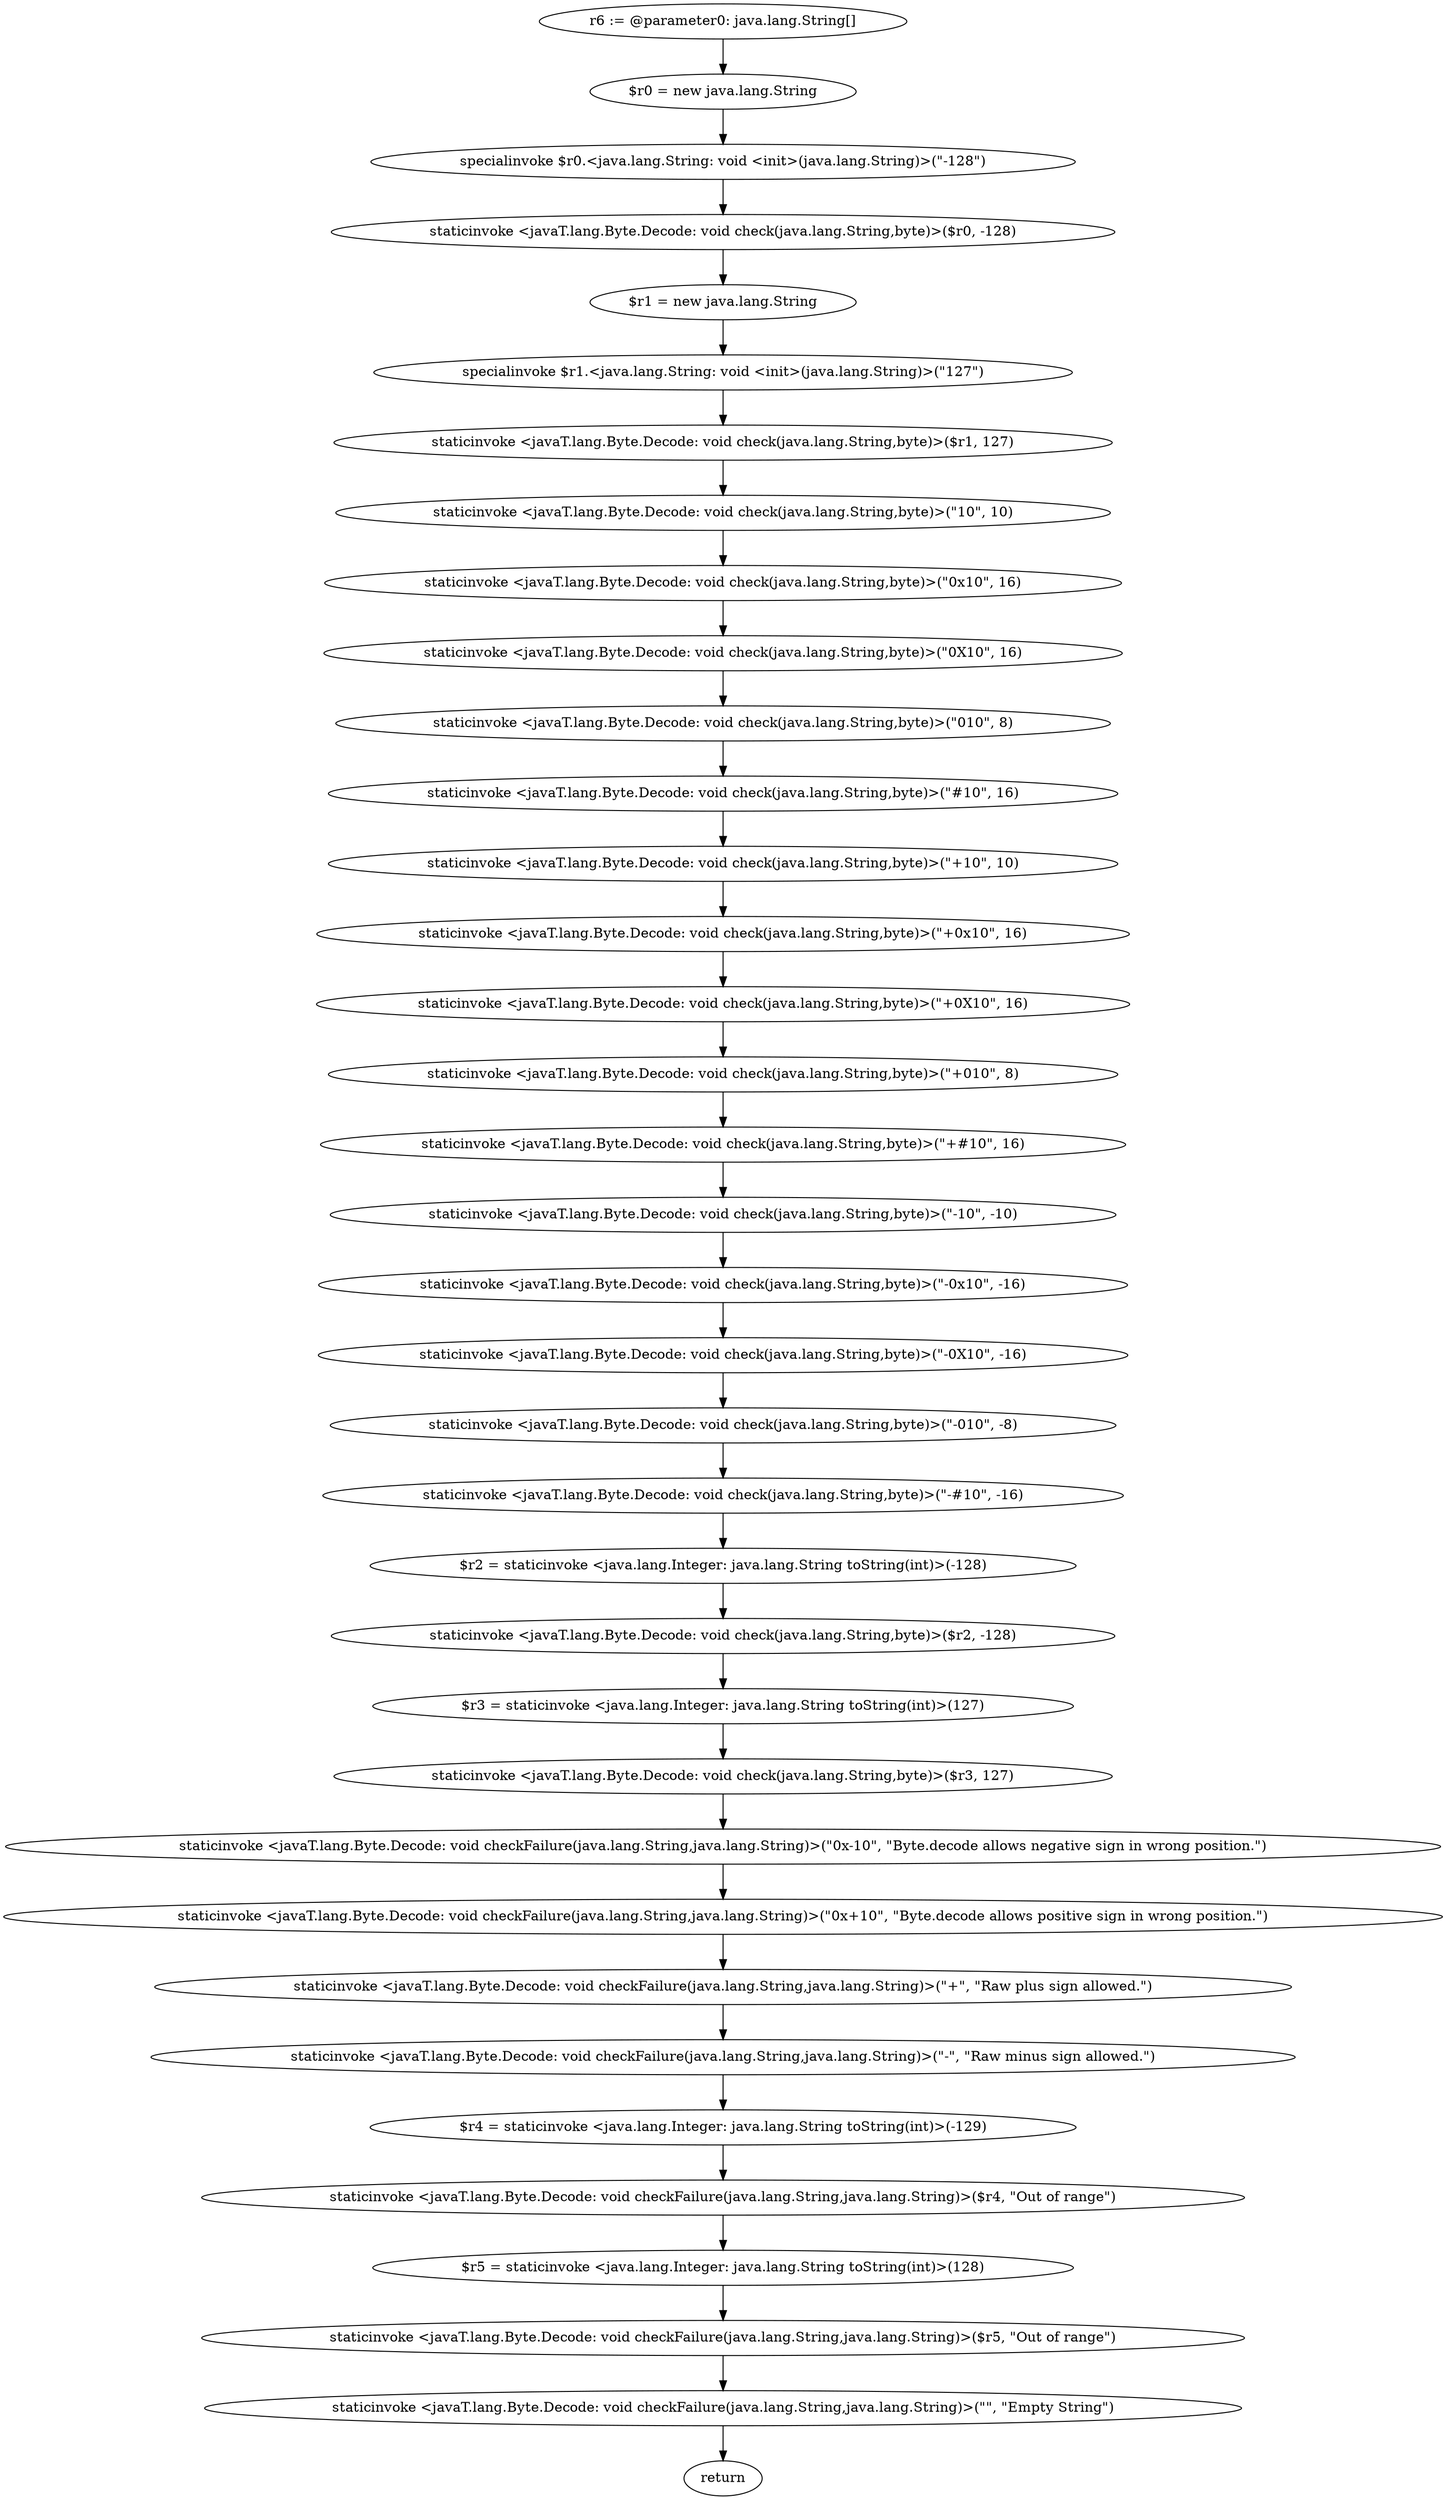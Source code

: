 digraph "unitGraph" {
    "r6 := @parameter0: java.lang.String[]"
    "$r0 = new java.lang.String"
    "specialinvoke $r0.<java.lang.String: void <init>(java.lang.String)>(\"-128\")"
    "staticinvoke <javaT.lang.Byte.Decode: void check(java.lang.String,byte)>($r0, -128)"
    "$r1 = new java.lang.String"
    "specialinvoke $r1.<java.lang.String: void <init>(java.lang.String)>(\"127\")"
    "staticinvoke <javaT.lang.Byte.Decode: void check(java.lang.String,byte)>($r1, 127)"
    "staticinvoke <javaT.lang.Byte.Decode: void check(java.lang.String,byte)>(\"10\", 10)"
    "staticinvoke <javaT.lang.Byte.Decode: void check(java.lang.String,byte)>(\"0x10\", 16)"
    "staticinvoke <javaT.lang.Byte.Decode: void check(java.lang.String,byte)>(\"0X10\", 16)"
    "staticinvoke <javaT.lang.Byte.Decode: void check(java.lang.String,byte)>(\"010\", 8)"
    "staticinvoke <javaT.lang.Byte.Decode: void check(java.lang.String,byte)>(\"#10\", 16)"
    "staticinvoke <javaT.lang.Byte.Decode: void check(java.lang.String,byte)>(\"+10\", 10)"
    "staticinvoke <javaT.lang.Byte.Decode: void check(java.lang.String,byte)>(\"+0x10\", 16)"
    "staticinvoke <javaT.lang.Byte.Decode: void check(java.lang.String,byte)>(\"+0X10\", 16)"
    "staticinvoke <javaT.lang.Byte.Decode: void check(java.lang.String,byte)>(\"+010\", 8)"
    "staticinvoke <javaT.lang.Byte.Decode: void check(java.lang.String,byte)>(\"+#10\", 16)"
    "staticinvoke <javaT.lang.Byte.Decode: void check(java.lang.String,byte)>(\"-10\", -10)"
    "staticinvoke <javaT.lang.Byte.Decode: void check(java.lang.String,byte)>(\"-0x10\", -16)"
    "staticinvoke <javaT.lang.Byte.Decode: void check(java.lang.String,byte)>(\"-0X10\", -16)"
    "staticinvoke <javaT.lang.Byte.Decode: void check(java.lang.String,byte)>(\"-010\", -8)"
    "staticinvoke <javaT.lang.Byte.Decode: void check(java.lang.String,byte)>(\"-#10\", -16)"
    "$r2 = staticinvoke <java.lang.Integer: java.lang.String toString(int)>(-128)"
    "staticinvoke <javaT.lang.Byte.Decode: void check(java.lang.String,byte)>($r2, -128)"
    "$r3 = staticinvoke <java.lang.Integer: java.lang.String toString(int)>(127)"
    "staticinvoke <javaT.lang.Byte.Decode: void check(java.lang.String,byte)>($r3, 127)"
    "staticinvoke <javaT.lang.Byte.Decode: void checkFailure(java.lang.String,java.lang.String)>(\"0x-10\", \"Byte.decode allows negative sign in wrong position.\")"
    "staticinvoke <javaT.lang.Byte.Decode: void checkFailure(java.lang.String,java.lang.String)>(\"0x+10\", \"Byte.decode allows positive sign in wrong position.\")"
    "staticinvoke <javaT.lang.Byte.Decode: void checkFailure(java.lang.String,java.lang.String)>(\"+\", \"Raw plus sign allowed.\")"
    "staticinvoke <javaT.lang.Byte.Decode: void checkFailure(java.lang.String,java.lang.String)>(\"-\", \"Raw minus sign allowed.\")"
    "$r4 = staticinvoke <java.lang.Integer: java.lang.String toString(int)>(-129)"
    "staticinvoke <javaT.lang.Byte.Decode: void checkFailure(java.lang.String,java.lang.String)>($r4, \"Out of range\")"
    "$r5 = staticinvoke <java.lang.Integer: java.lang.String toString(int)>(128)"
    "staticinvoke <javaT.lang.Byte.Decode: void checkFailure(java.lang.String,java.lang.String)>($r5, \"Out of range\")"
    "staticinvoke <javaT.lang.Byte.Decode: void checkFailure(java.lang.String,java.lang.String)>(\"\", \"Empty String\")"
    "return"
    "r6 := @parameter0: java.lang.String[]"->"$r0 = new java.lang.String";
    "$r0 = new java.lang.String"->"specialinvoke $r0.<java.lang.String: void <init>(java.lang.String)>(\"-128\")";
    "specialinvoke $r0.<java.lang.String: void <init>(java.lang.String)>(\"-128\")"->"staticinvoke <javaT.lang.Byte.Decode: void check(java.lang.String,byte)>($r0, -128)";
    "staticinvoke <javaT.lang.Byte.Decode: void check(java.lang.String,byte)>($r0, -128)"->"$r1 = new java.lang.String";
    "$r1 = new java.lang.String"->"specialinvoke $r1.<java.lang.String: void <init>(java.lang.String)>(\"127\")";
    "specialinvoke $r1.<java.lang.String: void <init>(java.lang.String)>(\"127\")"->"staticinvoke <javaT.lang.Byte.Decode: void check(java.lang.String,byte)>($r1, 127)";
    "staticinvoke <javaT.lang.Byte.Decode: void check(java.lang.String,byte)>($r1, 127)"->"staticinvoke <javaT.lang.Byte.Decode: void check(java.lang.String,byte)>(\"10\", 10)";
    "staticinvoke <javaT.lang.Byte.Decode: void check(java.lang.String,byte)>(\"10\", 10)"->"staticinvoke <javaT.lang.Byte.Decode: void check(java.lang.String,byte)>(\"0x10\", 16)";
    "staticinvoke <javaT.lang.Byte.Decode: void check(java.lang.String,byte)>(\"0x10\", 16)"->"staticinvoke <javaT.lang.Byte.Decode: void check(java.lang.String,byte)>(\"0X10\", 16)";
    "staticinvoke <javaT.lang.Byte.Decode: void check(java.lang.String,byte)>(\"0X10\", 16)"->"staticinvoke <javaT.lang.Byte.Decode: void check(java.lang.String,byte)>(\"010\", 8)";
    "staticinvoke <javaT.lang.Byte.Decode: void check(java.lang.String,byte)>(\"010\", 8)"->"staticinvoke <javaT.lang.Byte.Decode: void check(java.lang.String,byte)>(\"#10\", 16)";
    "staticinvoke <javaT.lang.Byte.Decode: void check(java.lang.String,byte)>(\"#10\", 16)"->"staticinvoke <javaT.lang.Byte.Decode: void check(java.lang.String,byte)>(\"+10\", 10)";
    "staticinvoke <javaT.lang.Byte.Decode: void check(java.lang.String,byte)>(\"+10\", 10)"->"staticinvoke <javaT.lang.Byte.Decode: void check(java.lang.String,byte)>(\"+0x10\", 16)";
    "staticinvoke <javaT.lang.Byte.Decode: void check(java.lang.String,byte)>(\"+0x10\", 16)"->"staticinvoke <javaT.lang.Byte.Decode: void check(java.lang.String,byte)>(\"+0X10\", 16)";
    "staticinvoke <javaT.lang.Byte.Decode: void check(java.lang.String,byte)>(\"+0X10\", 16)"->"staticinvoke <javaT.lang.Byte.Decode: void check(java.lang.String,byte)>(\"+010\", 8)";
    "staticinvoke <javaT.lang.Byte.Decode: void check(java.lang.String,byte)>(\"+010\", 8)"->"staticinvoke <javaT.lang.Byte.Decode: void check(java.lang.String,byte)>(\"+#10\", 16)";
    "staticinvoke <javaT.lang.Byte.Decode: void check(java.lang.String,byte)>(\"+#10\", 16)"->"staticinvoke <javaT.lang.Byte.Decode: void check(java.lang.String,byte)>(\"-10\", -10)";
    "staticinvoke <javaT.lang.Byte.Decode: void check(java.lang.String,byte)>(\"-10\", -10)"->"staticinvoke <javaT.lang.Byte.Decode: void check(java.lang.String,byte)>(\"-0x10\", -16)";
    "staticinvoke <javaT.lang.Byte.Decode: void check(java.lang.String,byte)>(\"-0x10\", -16)"->"staticinvoke <javaT.lang.Byte.Decode: void check(java.lang.String,byte)>(\"-0X10\", -16)";
    "staticinvoke <javaT.lang.Byte.Decode: void check(java.lang.String,byte)>(\"-0X10\", -16)"->"staticinvoke <javaT.lang.Byte.Decode: void check(java.lang.String,byte)>(\"-010\", -8)";
    "staticinvoke <javaT.lang.Byte.Decode: void check(java.lang.String,byte)>(\"-010\", -8)"->"staticinvoke <javaT.lang.Byte.Decode: void check(java.lang.String,byte)>(\"-#10\", -16)";
    "staticinvoke <javaT.lang.Byte.Decode: void check(java.lang.String,byte)>(\"-#10\", -16)"->"$r2 = staticinvoke <java.lang.Integer: java.lang.String toString(int)>(-128)";
    "$r2 = staticinvoke <java.lang.Integer: java.lang.String toString(int)>(-128)"->"staticinvoke <javaT.lang.Byte.Decode: void check(java.lang.String,byte)>($r2, -128)";
    "staticinvoke <javaT.lang.Byte.Decode: void check(java.lang.String,byte)>($r2, -128)"->"$r3 = staticinvoke <java.lang.Integer: java.lang.String toString(int)>(127)";
    "$r3 = staticinvoke <java.lang.Integer: java.lang.String toString(int)>(127)"->"staticinvoke <javaT.lang.Byte.Decode: void check(java.lang.String,byte)>($r3, 127)";
    "staticinvoke <javaT.lang.Byte.Decode: void check(java.lang.String,byte)>($r3, 127)"->"staticinvoke <javaT.lang.Byte.Decode: void checkFailure(java.lang.String,java.lang.String)>(\"0x-10\", \"Byte.decode allows negative sign in wrong position.\")";
    "staticinvoke <javaT.lang.Byte.Decode: void checkFailure(java.lang.String,java.lang.String)>(\"0x-10\", \"Byte.decode allows negative sign in wrong position.\")"->"staticinvoke <javaT.lang.Byte.Decode: void checkFailure(java.lang.String,java.lang.String)>(\"0x+10\", \"Byte.decode allows positive sign in wrong position.\")";
    "staticinvoke <javaT.lang.Byte.Decode: void checkFailure(java.lang.String,java.lang.String)>(\"0x+10\", \"Byte.decode allows positive sign in wrong position.\")"->"staticinvoke <javaT.lang.Byte.Decode: void checkFailure(java.lang.String,java.lang.String)>(\"+\", \"Raw plus sign allowed.\")";
    "staticinvoke <javaT.lang.Byte.Decode: void checkFailure(java.lang.String,java.lang.String)>(\"+\", \"Raw plus sign allowed.\")"->"staticinvoke <javaT.lang.Byte.Decode: void checkFailure(java.lang.String,java.lang.String)>(\"-\", \"Raw minus sign allowed.\")";
    "staticinvoke <javaT.lang.Byte.Decode: void checkFailure(java.lang.String,java.lang.String)>(\"-\", \"Raw minus sign allowed.\")"->"$r4 = staticinvoke <java.lang.Integer: java.lang.String toString(int)>(-129)";
    "$r4 = staticinvoke <java.lang.Integer: java.lang.String toString(int)>(-129)"->"staticinvoke <javaT.lang.Byte.Decode: void checkFailure(java.lang.String,java.lang.String)>($r4, \"Out of range\")";
    "staticinvoke <javaT.lang.Byte.Decode: void checkFailure(java.lang.String,java.lang.String)>($r4, \"Out of range\")"->"$r5 = staticinvoke <java.lang.Integer: java.lang.String toString(int)>(128)";
    "$r5 = staticinvoke <java.lang.Integer: java.lang.String toString(int)>(128)"->"staticinvoke <javaT.lang.Byte.Decode: void checkFailure(java.lang.String,java.lang.String)>($r5, \"Out of range\")";
    "staticinvoke <javaT.lang.Byte.Decode: void checkFailure(java.lang.String,java.lang.String)>($r5, \"Out of range\")"->"staticinvoke <javaT.lang.Byte.Decode: void checkFailure(java.lang.String,java.lang.String)>(\"\", \"Empty String\")";
    "staticinvoke <javaT.lang.Byte.Decode: void checkFailure(java.lang.String,java.lang.String)>(\"\", \"Empty String\")"->"return";
}
